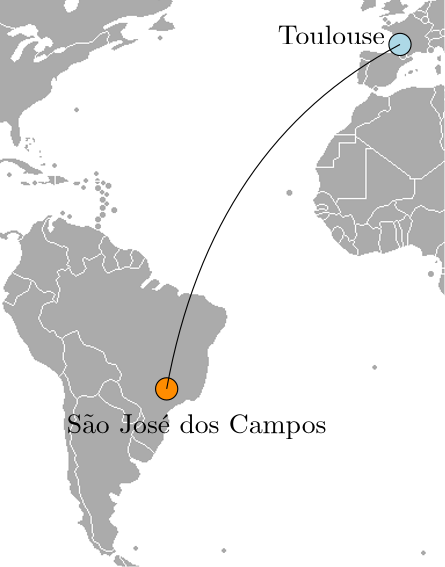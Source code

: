 <?xml version="1.0"?>
<!DOCTYPE ipe SYSTEM "ipe.dtd">
<ipe version="70206" creator="Ipe 7.2.9">
<info created="D:20200110102729" modified="D:20200110102731"/>
<bitmap id="1" width="1425" height="625" length="22676" ColorSpace="DeviceRGB" Filter="FlateDecode" BitsPerComponent="8" encoding="base64">
eNrt3VuS47qSBdj5T6VjkN5tVtbH8kboAeLpANb6qjo3Q6JA0uHYIqkIAAAAAAAAAAAAAAAA
AAAAAAAAAAAAAAAAAAAAAAAAAAAAAAAAAAAAAAAAAAAAAAAAAACAlX7+lwH5ecWwAAAAwLRl
+MGr8qcf86eWQwsAAABaVtZnr7t/0nCIAgAAIJq4dn39k54DGAAAACvuJWvqaav1n5051AEA
AJBOjFtHj37fn9OVf2rnCwAAAO35w7g0Y9xa/oC85apYAwAAAKqX7WvffdCKWIAgrwAAAGDf
sGLCenP+Qlh6IKCArSu2cQAAQFhRuPysXqtOXguLEQQUcF65NjgAAAgr1oYA0z4v8grYtGgb
JQAA7mmAV6UBq8IZ5BWwaVjhfAQA4KqueH4ssLbPR14BZ6QWTlUAAOjYUQso5BW3nSwGgfnl
10ABAHBPY7wkr5ASyCuOOY+MA5Pjiw//2LgBAHBJV9x3zSsZkFeccabUHc8GkCThBgAA3JNa
zI9HkFp0POzfJRIfjtiXf/7ur8LNI6Qp4MYKAIAb8ool2Qgii1RJnTUg2Q7mz//AKAEAkHAt
1nGxtnCFiNQiW2ph9Nglr4iP1wsBAMDWyzG/AyKvuOpMKTlcX/65msOOc4HxAQAgVbP6qKHN
HKQgrxhxfFacFwaTTfMKhy4AAIP6z9GdbZI4RdAhr8i2vkty+kCXsKIuzXaQAwBQ0j0OepeT
+nCsOHodXU9fxHhyT5005gAAmk+9otTC+mLVAfboz40hM0tfkgppBwEAaFOfPhLw1CZT5mBl
MfkAMyYodMpLr135678bHwBAy3pekyl5sKaYcIwZhIR75NTjWYW5dh6Pgl8nBwC4s4k1OPIK
OGDFp44pMudFFoYXALg50xDpiCxg9/PXICgvB+zlf/9NyR8aTwBINbMbkO6jaskjrIBNT15D
obyYggGAtA2bgUJqYTXBPSesYVFeAAA27dO2+FCPPruDQWRhNYGz9ccPN6swAACnNGmZP07d
p370Ro4iqYWlBCedp5d8/BvCCrUIALhzgbnRZ+nYrlf/Y0fUDbmEpQG7n6eq0xl5ReMMrpQB
ANv1byV/Xvimg1b3vfKKp2/x6PUdV66jgLSnp6K0df0Z/ecdh9qZCAB0DyvaV3Dl6Uf5xpd8
ouo3epqHaNWujSx04MgrVKRrK57KCQAsad569Xtfs4K6Bqbx4pAug9aYAlkdSC0gyRmabdtU
JMXz2hMBAHSqc5KK6m9nOn6oaY1NxyZt965J763UIK/oVTSUI8UzwwyldABAhjl6cqfXJa/o
+CItecig25BvyMf03rB7LDC6VihBKmeS6envKygsAJCkX03ergzqdgq31pr35lXD10/aawxV
MCakr2lLhLIjtcg8N6kwADBojk7YBE747Hv1vVKLvfrq7jtRV8zoM3GL4lB4aljsCy7Wzkrq
DAD0mqlzrjqnNSd7LbRFFjenFpphRp+GuxSHqwoLdVeBnt3MAHBSG2ZY9l1mzvkU2y20HUtS
C0WJQefgRvVBZCG4eHoMLDxgVB4ATZeJ4+B16NDNW/Uxu7ygQ2W77/7Uir0Ozg//QGSRoT5I
LQQXR+768tNE3Qa4Z4FjnPPvqUFb1f6a7SuC247hC/MKzj4aD/vsG+0RkQWYgwAsZ/KPlWRp
Zl7RMjgTBtA5nqFQ6CSPPAjrAsl9R2OXXSO1ANMNgFXM2nmh8DLIs/fLoI9w5FngZNdG0v3w
exkRv6vMx4zMLrtJagGrvosx2QG6x2unhu5f9TZuc/IR/vrvr0otnPJSC7rX1Q//XfeeYZep
M/C0CnVsvUyCgFYk81zQsSDnX0n1fbvuYcXnv+07jQ6dkV1iIaYgVQZY/b86DApT5fadKCCF
+TOaKRLQQOYv3e2leMfl1eiov3EzKrb533/TPgIiizvzCrV9oyOt/B835hW/3u7CY2ZmZi61
gPmTnWkUEE1scXHFncuuDBNQ+Xt1HIc5H/nIGV9MwdrDrHvpiMsenDv6lJdawDHf3KmKgFWJ
vCJ/iDHzeJvWNk+bYc+b5Y/5CkmR3272+fwPYsAzLnY/fys2qfvIVJcRkQX4dgDg2rDitrxi
bc6w6phsfLUMJ5TKoC8yBz36HrDlQB13hKc6T1ed1BVvem1/AppSgMsji9vaniXfgWY4Dqtf
NtU5pSbohUxA8fyB9jmj7OpBOOM8jR5XylnugQYV4Oyu4M6Gp3xfdzwkWprwQR954QS69Zyu
+WHh8Ra1F1llniPqcps7p2yRBWhZAe5pgXQ72VrEcQde9WumPaEUAR2OvGJOtZ925HcJk+UV
gBAD0D3KK26eGma+44iXzTYtbjRxa2ZYfrzNjyxi0eMdStKbq5bwt31ewFwP3JxaaHVa5oV7
AqVdTivnvh5GXjGuqsTDx1cOPZ1vns5EFoBJH7gnr1Dhq2cEM+C1qYW9xtZ5xU/twx7bj7qO
B7A5yGgAT0uEWRWEFfKKe6YDYUX7GTTo/FIBlOiD55peR+C0qyyenkFXzcJdzm4zMvB0sjC9
wpH94Xm9gT7HRJbtFGuZfOUVOpDj56O+h1+M/KkRXxbMOdMNBaBtAJdMXJi7cvYu3vFEK3+p
2yrGeRXYfPQhr0iy5o2uN3eYoAEWBphmWxBW5CxuKvxVmXmSWWnEZLpw5hVQtCcSOqhH4zbu
KEqbWijmABUFVmoBwgp5BfvOYpuecSWvfHABubPMmqFGlO6O/a3IAiBzv/fvPzDngrxio5qm
tpvFul96UfLWR67ZhRWjh8UkNSevGBpZSC0AMrQK5lw4Mrg4qWXS+JnFvh7PrjTI9vEvj4LN
TdMii9FzSnV2qoYDfKiodTOmyReO+UrrpMZJ42dqG5Gxl7+CyOKS1bqwYse8YkJk8VN80deP
CwIBZs2PJl+452IMeQW7zGsjJsTCPzlvJSuvuCebWjuAXQa2+46LAY93U7QBzJLAbWGFJtBE
VncwW8yuKg67V8uWwTHd7JJXtGyb1AJAdgHIK35cXHH09FQxZz3NtXKeUPKKI0uouWZo5jzu
SI7ev1yswgNoHgB5BddOSV9fZ8LcV/4Bk8/Iuo7GgTLFTLi44mf8JQ3R43ds1XYALQRwT1gh
rzAZtR//S06ur//++CpxfFE1uczMK+YcxqYbAMEFIKPwjRUnzUQVn+7ngp8LUYfNO71ygMkH
sEkHQMcISCf0jRw2+xzwMe1ZBh05Mf75pdJyAN0jIKaQV2CuqTs3RRbcPA3FgF/imDAnmoYA
NJOAsEKjaH655yS9pMIo1KahAyIL0xBA5qpoOgZ5xdr6Y16QVCw8rTK/bP4io1CP2y9bHyEV
F2a4xAIgWxe3vIfUaYCwQn7LzWGFNXj7OahcD90jWx8YG0UWJiOAd9VYDwncfH2FeUFYkfaE
UnCM0s2RxeQKv3Z+NBkBV3VoFQVZWAFcGFloEeUVluRSHT7vjq3noF0iC5MRcHOHVvgn8grg
qtTinstITIVnnErKjpEx+xycWpiPAH1ayZ+ILIDMkcWq792QV+Q5lRQfDYYD4LDIQn4OaNX+
1tXJCxNzLmgax5UReYUZ8LbFlxKku7D3h9b8zxvTcSOFFYBubdrUoKkA7WKGEie1MP3dcCqp
RSqzOWh0ta84AiteVhkH9GwT5gVNBWgXc0adIgtz36nnkbqEaWhOQF3R31afsKo6oG3rXi2/
vpRJFuQVhaVjzkJMamHiuzOyMCMjr+hyxo2uP2o7oHNrr5OmTtAlbr3MlFqY9a7KK0zfiCx2
qTlqO6B5aymVZkzQH560xnzZzeoeRRZbnFB1b62yceGUtEteoaoDu/djc8qpvAK4JK/4m1q8
/OzaSHnF1meT2ZzLJ6Zep2HfzRZWABv1VxUlcUlkYaIE/WF1+7d7G6yfFFlk+9rUhI4pqSSm
SBhWmGWAe9qqQW/hKgvgXVmoaMaOaYb1k/KKPHlFySCYzbk2teh7DrbMmPIKQFs1eS4wUQLl
feBhH01LaXrNFln8FF+9aSrnkgmo72nYJeQXWQAaqvnfMwLcUCJ0lebZ/JHFz4pnXkHCk6v7
mdglryhP+BVzQB/lm1Ng3EL+npbY1GaqzRZZVByZ6hhmrsmnyc/7JzybXwBNVPeSbuIDLV9h
Ndi9aGgpzba7pBYiC5Yf5IedieM24OUmmV8A/UDfem52BmFF+TJ/o4/5uck0tZlwz4gszOOM
W4afcTLOn0lVckAzMKitMlmDsOLlt0XHfEsosjDhiixgr8r/0/wczu6jUfKOijmgExjXVpmy
4eawIk65AeTr/2p2M+2eEVmob4w+tnPW85mRxb+vU/iOKjmgGRjaU5m44c6w4qRP/e7/1kya
fE/KK0zZjD68M2xPyym56mQ30QCagTnFFpBUnDcsOklzsbwCdskrRBYAIgu9EEgqbhsczaQZ
+YC8wjnO0CM8z/ZUn5jt+fbLtyvcABMNoBOYExEDwoojh0gzaWo+I7JwsjMzJUiyJT/fnizR
vg0ftuTXfxFZANqAhV2WGRwkFbsPzrvh0kyaoM/IK5z1HDabfN6Mv//ToC1/egK+zCv2qiSA
jmjHyEIjBOxe/d79RxOcOfqMvMJkzeijPUNk8eiyhyXn/q+ovGQY1XBAA9ClHprBga3r3sv/
Sa9osj4mrDBZM+GAz9m7Juyf36UrH/4xgAagsR6axIF96568wsR9fFhhvmbOYb82dv5bvUdv
QHVNeBS5KNo5i6cxwdQvtQCYU/dOWpAyYfLSt3BVIvGhbK49xt5duvC5to8bq3EphCkpQ8G0
XzDvSy0Adq+BHD+b6144Pr99esxkiCwyzBQx+KoJ09OSIln4L40Y5n2RBYDIgrXzuKaFG0rf
58ji5VGU4Ujr/r6frzBpjBREFjteUGHvoAeQWgDIK0g7g+tVuKfo/f3v7/7L1yX8wu1/F8jU
nenvXqTiC/eWemKSWntBRffEww5FMzC/bzfvAyILzpu7j/yYJnGenhePDqeFkcXXRWjHc/xd
MDJoiWqSGlHwF9bbH/eVkLL52asxkFcAGnh813DYhzWV8+jAfrkkTxJZDD0demULHYuJeSrt
Hi9/65ebYc+SpBfatDcQWQAaeG6OLAwINxe9xtfJnFeMPo8GrZFNVfuOW8nJYk/dNsPqDdbm
8AAiCw6Ygg0LN9e9xlfou5F9z8c5qcWRS2+Rhe2kbkp9+r/qDUZ08uZ9QGqByEJewTEVb+33
WUNXcyILqYXtZMJ8WjH/btQhJGwetDqABp6rlufGBJFF43nRa/Niwzsswl0hogB72fE2PutY
2yfk7B/0OYDUgkvW5saEy2tdl1Ojrqc9YPkvspADHLliZc5RJ7UYNMeZ/QF5BSILkQUii+6n
3nbL/xGvH2N+iMTiMXlBtvukFskbhrSNhFYHkFdw9grdUHBzuRt0aiTJKyYsB8Zt87s1gpJ+
Ul5h/zr2Nk0ttpjs9ACAvAKRhbyCHSve0DrZslU7rmQ/f/M4Yt1qIjt7WA6emM6ecw9OLd6V
tfzznR4AkFpwwGpdWMFVFW90qWx52U0ji39fP149muPpRS+nLs8nFN6Tqvp509O/p8mp8+9t
qYULLQBEFgxdswsruKriTSibha/z7tu6fReA/32u6mV7RV3aqIh9js4s9m+ILEq+AbfXMu/6
QTOLCy0ApBY0LgokFdAxtfiwmN06sqh7/cYpaYtSVvLpRkzN1r87fpDdJ+jjD+DtUguzNiC1
AGEFCmbhEVjSn8fI51geubpMPpdVxzhdYucDZvk45eGrFQVEZLFLd6H3ABBcQJewQkdB9wr5
9Nuu+V36r4P/1O/Ec85lLZv0rmoVZhcnTe7vynhdjNN9Y8YdD7Hn01oOqCdSC4AMvbfUghsy
Cr0EfZOK9heJsmstOp4Xk1eya2eTVNNZdLqjP4pvKjkvrHh6kA/67O/O6IoOqiK12Gtvjghd
t0stNBsAvdpvqQW7JA+NK0ctBNXVckTh7f7VbcsiN078SjTJvDb/3U3l3ceh8KUeHW/R8MiX
nIf6hNQitnquhZYDoOM3hj8nPqqawy6QyLP25ObK2b3qvuvwG+twTH8A5l5ripmLZVPq7sFF
97OpyyaVLJAPiyw2utxiSZ8DcFtqocnhjKTCVx4sP34K11Px/OaRcV19nPuzHRXfhlePg/n0
gOAiOl3vtKTF6vKOdVse5953Vr2XzaQAfSMLXRan5hXaBmZGFi3rqSWxw8s/L49fdixEl3wL
zM+bZ5nesCvrMoeS6jczDOySQUktAE5KLfQ27J5UlAd0UHggRfEdIu3r3JjyOItHa5aSkbk8
tTB77hVcfAgMj9yVJTWqLm5dMmKR7NkdUguACUs5kYU29aSwIp48LQ2eHlEvl+3R6W6OjqU4
Bl8Pv/uUIbLg58rbeXrFrWsP+zxdqy9NAKat6QxI9TDqVHv1RXPCCkc+vSKLoe13l7eIj1d3
d1mASC1EFrsfAL6v2fqYbw9eRrc6/7aLAPT93pCnE9YxXxnM/NJhbV6hheDp0TX5JI2uzwD8
UHNaziDLLpHFAbveHjzjmF/SSn2dMgAYl2MwJ7g4aV9Uf5CFR6+znvJcd69FQfnZV/1VpsjC
gveY/W4nnnTMx4qfaJFaAIgstluzt6+Rd88rZoYG3ZsNFMOtW+5HJ+DTMLZllJKMc/d3N4Ee
sNa2Ew9LLXqVQZEFgBb9kvji+D1SveXLj1vnPodFFvHwZw2rG/54/vuJo6ODwpN9ixiE+WeW
nXjYAR9l96X+DLhWVmoB0KsPF1ksufzg4NRiclYgrODI4KJkVRXvfwGqy4nwaDvf/eHL7n3V
17UnvQtDd5DWqC64yDloj1LZvm2MZgOgvQM3KWcOK47fNauWmYoA+U/DeHNp1s+fH0Vtr+TR
8ByYl23/1+1ZlVrErMeomlJPStf1SBWjlK2HeZkhzPnmRe8B0CuyMNtmXpJv3bfIDRBcVEcB
Je10zHrkxei/jVmXQMzZlebWYyILMdRJ50JFmtorstD5AFT322bh5NcPbPeRC48rJyOCi4qe
ue9Kf9Xfzk8tVhVVM+wxkYW9eUOINyKykFoAnLr+PTiveDptbdqHhAstUEgHNMzR43lE7R8k
Oj32dsKScG1djbJnkpidp01SLaNtN90Q4sWAR3JpfgDkFbukFnWT3b6Te7jQAuV0QKv8N/ks
PB9/bXzCyOKn7edLCivM8lDXNL1kkuoywvZRdTu0yxjG+Ast9D8AeqH8VyAUzun5d1w0/7r9
hAPeic8W5TSePw8w3v9iyH//69d/uXbVFgUXWjwd+ZzzYDz5qWtTZ+bv9O2gurHa6PCOMb99
JrIA0AKdfalGr7XGtDl9eWShN2C7ilryyo/evSRULH/BEZ/976n69czt+13nqpJuyt40r5Ba
XDJKdRmyzgRAZHFbTPFyDybZs13yiqETt8aATYtqfHziTZfztCQFjR4/n9oSWRSO/y6zoVlb
ZGHwT914syGAvOLmmCLn/o3nTwisGIf2IdJLsG9k0est4sk1Wr8+XXy8BKJ7PYnnTyeuKBQb
FXmTY+ZVsx30+Wi/58gxFQKILIQV2XZxlN1LXvKRNQOoq4NWQy9jh6ebHbN+0eOn7JaQkvF/
mWPsW+TNkmkjBXvnyLDCJRYA8goK57iKCXHaBldM+tWb7eRFZNHlaqVHa/xVqcWgihdLH7k5
/zAz+0/77Pqrw8KKn2E/FwKAvOKkvKJlQhzaV1d/c1r3ms5crq2uI87lr+/1NOUYt+Tpsgsy
TIWNR1T5Znd5EQvny5fq1V9enDQCM/MKfQ6AyGLHvKJxQkzVbkkqUFqTtM0Vb/QruMhTOko+
XZLZcMLhVP63lzQDsfpymuOvdYk9f7F0aC/UOIOYSQHkFRtFFu2z4aBed0JY4TxFdW1ZfEXB
TVjVb1GSMSZZ6aeaFifkFa4HSJJXfI0pzhh5B0/3BkYXBCCvODuvqO6Fxh0bwgoU2O5n09eT
Nx4++uZpo97r3wxq/qdd0pDwEovJ3yZbU6/6Ht8Ip/1oHScRUyqgnSZzZFE3G9Z96bMkrIiH
F2/D5TX2Vyb5uW5E29N6l6QW78bwpD04YTOi+athq07BhchiYWQhtQD00tycV8w5MOqORqcn
yuyjzvnzBlSfYuW9euE/+DoyL986Vt/TvTy1WLh+PK9n2OWz7DvsUou+zYwvdACNNMnziqj9
ic+hF2YMmqlNxCizIyKLl1dlPL38KZ78yOnXf/N00DLUh58xz0scejh1306phU29ObL4qb1a
bNxsYqoFNNJkvsTi3V9VT6ALwwpIWx63jiyi4On97alFTHmWRbbDo+NeHno4TcuiLattqgst
5kcWWi9AXkHySyzqVg3CCmg810peLb49UbY6h3yXRYzrdT8UmUfvckZ5effxqyvq0Ok7Jv4A
ijW1rT3+KoufJz+lNL9vN5UDIgvSRhZRdnHFko8A19bGlyvcz6ftqo9W/Tr/BqGXRBafg4uf
2h9pGnSUzpz3J79X+xElBxBZtHzAz4Vx1cRkNgf05GyRV/ztnxd+Cri8Nn54o5jyNPgRJ++7
7b8nsvg6tk/L+KDDdfLUPy0b/3xyladtUotUOdJGO+JDVVw1N5nKAW0581f6FT3M31eQV0CS
2vghsuj+cSakFl8TmOPzipKxfZRvNA7+u3fZK7X48DE/D+PXwTngSoAovjRLWDE6eU41MZnE
AT05+S+xyLDfnWIoj3UXRHXsgQurytdlb/U7vvt010YWdSvuiniqbnk+4lyIrg8L7bhtv861
YxqGlqxs6DYcdllFed81qLx8jiUB9OTkvMTip8eT90QWMO2UicHPsigpLJ+3oe4df/0ffzfm
4PLS8fvo9p1efqT9ND9PdURqMe0cvKopaixx+sku6W5jhan7XwG04iz/wkJYASPawjnny4iz
qaI4tCcn5VHMqYWl8Rv/9gtdHiUYJeHAktQi/LhJsvhC97g8r4jiH4cCkFcwrYtob+mFFdBY
JLc+obpEFj8ND4SMHk+0iE4PJp1TuBr3ePfN+/v68fxJDpNTC3lFqvhC69g3Vxxd1QFEFqTt
o4QVMLpIzjmzFn7S6PF0hUdf339dYndZJkwb/Or1Xfy5tufX/zFoF0e/n8/u8jV94zDKK0aU
IDHFtMDzaZ0BkFeAmAJFcuYCZ+3njeKLw9tf88NQP32REbNe+5FT/h9/Cu7U6J5a1A1Oly7i
cxL18r+M6GG0Q5SniBohAHkFkgq4PLLYa6Z4ungvWa7WDfvL9+015XUZt//+p3hzj0YM+9nZ
QbN/r5f9u8tKDoC+7wuNBd+MCSCvQFgBGUrljnlF44u3bPa7L8orVsRRcGNIhtJXsfyJiXes
DBqlEQHCuPxQLyR8GPEny2crszYgrwATIqrl0BXf6E8xdO4o+ato+77yJ80vOFe/b5fjKmcP
EL0v4egb9QgrdC9Pz4LY5PeM9GmAvALMgyiYB+QVP1PuKWiPLI6f4GLihRaT1+kx5hET1SO2
ZBDYons5Jq+IHD9fAiCyQGQBGarliCo681MMfcGv32ZGwcPrfno88XKXWlp9dKUdmV5v9zev
eBo+CCv4fL50P5JzTlgAUgtM+iCymHZm1Z2J3c/ip69WnlfUbcDWRbUkyuhy2OyVWrw7bJ6G
FVB3XsQmj7AQWQAiCzDroVQuzCu6XIQwLrIofMGOecVhdfWn+ZaHhOMWPX6fpWXxaMqmJbJ4
dMpsEbMDyCsQVoDIYsQp1utMHHFG111osd0FA3OW9p8Ptg9HY9pxq37Tl38YBfccyStoyYTf
/eO9GiRdHCCywEQPl5fK7iW0byww56XqXrNvtTkssvj5+PutL9fyW8z+T983yh518u7149v1
POhh6uLcjdok7Rwgr8BcDyKL0SfaiBNw0Gt2vEZCahFPftNzox6g/K2j4cKMr/kPGpiW2uhC
CwCRBfIK2KJa9i2k0+KFoePTcWylFoWh2XZtQOG7x4AfHEEDM3pSkFoAiCyQV8A9kcVe47Pw
pY7JKx59oq07gZnnl7ZHDzOzhRZZAEgtmPZNn3MEIsezLPKPz9oA5LBLLKYdNnnWlXVj8uhT
aHukFtOa57TzlwkdEFlw0vxuaoMP1TJcYjGgVlSPyWFxcYbIYvLYvltelafrIgvmVNfys0Zk
ASC1QGQBq7q+2/KK+f2/yGLC8VOSVMwc5HcrrMJ/KbJgYWoRzT9APCdsB5BaYFoHkcUxJ92c
jZdarIos/kYTy6+7KDzdouraJz2PDmdQkYyuv4IksgCQVyCyAHnF5Ejh6evfOZ3Figstng7g
iDF/tysfRRPx7boRbQ9fU7tB7fR5dRtAXoHIAnJWy+j324u7RzfZXvyMRdP8I6rxHbuMxrv/
8uF/+hBZdB9bTu12Op5N2Wq+Tg+QWiCyAMVz3xOtvS0fnQsdNqN93s5//6eZR1fHj9b9qpKX
x1vjxuh8eBRhjShBy2co0zcgskBqATeX0JIVU7aaX/c6CSOLJfNaYarzaK0UnS5dmDlWFa/5
aM3YMSzS/zCuHVreZen0AJEF5mjg61J0TsXuWO1Tjee4qa29ty9ZSn8NiLqs5dvr+cIvr/t+
zKfXtAguGFoPFzZaOj1AZIGZGviw0B5xKs1ZSN4wzTXmGx/2dfLl/Pypf2Ys0/jKGiG6F8NV
jZZmD5BaYKYGystptrIcnsZWPOBP46ktVtMzZ/yFkUXFy+qF6F4J57db+j1AZIH5GiivqAkL
cntkoVC076Z4/k3ovrPJ/Ihg5q5B/5MkstDvAVovTNnAGaW4JbVQK7rspqj6MvSYyGJhLudy
C7Jd8yCvABBZYAqDyYU0eRGOhsdZ3FYu3n3MJWvqfVOLmPsjHV3eIv55BqzGQP8zrruue7Uu
tciUDYgsMF/DzVV0x7wiZ2SxdonRfX/FlCdgZLvKYuZxHv1+aeXvMaBP0AKtiiz0ewCmKpwF
0LeKJqy97QnAqooxoXx9+J5dZLHXNsewK2G0TFqgXrVrYZduvgakFpisQf38epYlXMcdHA09
feUPecWSyCIOepZF/vctOVO0DbqgaSVLpwcgssDBD/OLZyS7xEIpiOfXkIgs0m5z+dFecRGF
lkkjNLSwtHfmijmg68YcDewVWcgrCndl+R4XWewbWbxbRR5/3QurLrToOK2U/HvFHNB7Y3YG
GmumyGLf1KJuJ24UcG2dV5Ss+HYPZLikNXq0Veo5oAnHdAx0LJWR6YdCFIfqdcTosGLTNXIk
foqFyIJTi6FKDujGMQUDvcpjwshCleieV3ScTEUWfY9zeQX7VsJ326mMA9pyzL/AjivQeH7/
Au2RRQz4aUKphciC47umDxvwdSPVcEBnjmkXlMQdF3RSi+6riSX7d6N5OfkRLrIgeWTxLpFQ
qwGkFuZcYEIxzLygUzq+HgkfxnPo7Cmy6HiEiyxIWAa/boYqDSCyMNsCc8pg2jVdePj8xyPh
c17hQoslm1oXykktSNhEfd4SZRlAoGGe7dXSgyqXbdUTxb9wMbO2bJS4fhicv59laNi1xfw7
bSOj4ddjK/5W86ObmjzvmIgBWjp2wYUZ9t2h4sRBZJFw4RP9HsIwYXjTRhZ/E9r5uzj/5Js/
sqjrZLQ9GioNFcB2HbvgwtxqhkVeUXh6rl31fE2hJ5edLSrbu31XmLqMrvlSi5j4u8O6HZ2V
ngpg36ZdcHF5XvH3a0cQWfytjctLZby/V3py5dmuxP17lUV5QjUoBNtiET1h22bmFSIL/ZXI
AuCApr2uKxu0UjCfAsvzivwLyehxXf2cEc6Qx7ZcrDJigosrL7T4FSLN3EgtikZr/jRkRgZ4
2lJ+bTgfdWXx5is/86PIAraOLGKTr7/bt3PyCGeOLGLF3ZRx04UWf3fH5C3Un+i15pcdAB61
lOVtZ2PXOuLbKHMoILJIEllEww89zK+BP//7FIv2nd5xjov0F1r0OqFGfNLwoyFkbbq0eQC9
Iou4+6Ho8gqQV2xXwfpGFpMvtIiCn7J69NaFYcXXyGLV4jcu+M3TbJ2Gb1X0XQDk7NtHt/dS
C1MnnBFZ5F/RxLCfLxk9yFH76M6Kf/nv/xs97goZdKjE0b95mrbNEFxovQAQWRwWWfQdMccn
JIwsdlnFRL+nF1aUqV0mhfhzOUr3yCL/RQhnRxbR6cYoC3mRBQAZWneRRZ6m3aQJCSOLverV
tK3tXvoWXo4S/e4KuSe1ODivEFwIKwDI1rrPjyy2Ti2Gro8cnJAnsthxwTJ/7R8bProhyp77
keGjxf8+r09kMf+Vl/RIyCsAcKFF3beE1eNc+C6OTEgSWey4Ktk6Cl74jjHsKounr/N5+ki1
Xs4ZA8aAp7i4AENqAYDI4mvDNnN6mjC1mTohYV6RcFUoslgVWXQ/Bgrnl0fTwXa7bLuvQp7u
MsQXAExOLSY3PC+3atV8NHouM11Cnrxi34xCZNGYkL+bjIYuiKpj/FSpRfz/jwH5sDEZvgcZ
/ZpSC6kFAAdHFj8FP8kXvZ+j1TJQE5ZRDkuYmVccE1bsvoCK8ZfVfVh0/1qAz1kTlYxAexw3
/3uHJZs36L3iyQVaFvsiCwCGNvMLe6Gv7xWdHoC2xWLKMQlz8opTVxkiiw9F9fP7xoonl/67
bYXfJuRJLfIcbGsjiyQlJVWcJbIAYEQ/n/AbnC7dyHbrKYclTMgrDu63bXZhapFzcVfyhUKe
aTpyPEk7zyt//lZo8nU7sgt5BcBhXf15kcWmSyrHJMgrRBaDViK7rOl6He3HH3JzjpxeR10M
eEBoeEaoyALgpsb+mNRi61WVYxIGhRUiC5FFTPzue9oy6uajLmY9dyv6/eJtrPjxXHGEyALg
jN7+gMjigIWVwxIGhRUii5s3+++hknCmk1osWftnSxsK92zdVzlyCZEFwO4dftrUIsqe/C+y
ANVMZGGzS1aCIoutd+LafdFxuP4maSVvF223q0gndF8A+3b4+36DI7IApUxksekHnB9ZJFzy
Sy02Wmt32ZhfLxL//N7u14GN2md8CS50XwCnLpmT90LHjz+wMOWw/D9mm7c+JPIf25Hpxzt2
ueQjyp7PGf97aVCXMZRa6L4ANu3b03Z0IgugvSiJLEQWZ6cWceLDMJPvoJbBj+KfFOmYjUgt
dF8Ap66ac/a094w/0CWyCI+zuHibb4gsFn6iEe+71yFdMf7x5kEWvcbh87dUwgp9F8COPX/a
ji6KHxl6TGTxsutw3EJjGTk1uAiP33ShxZMP1f2ziywq0tF4cm9I922QWmirAHZs/tN2dBdG
FvHmyfYOWpSs9jJyXq8usrjnQotHk2DJCMgrRh9shR/w3S6eEJiILADYZQmQNrL4PLkfs/L6
GlCYXlGsetWQk9r1fT/L/C3fPbUYNA/m3InHnKQvJ/dB18CEn36WV0Cmts040L1XGbpe6Nu9
nLf4KvwrhysqVd/lnshCZLHLkTA0us+5B+PEC6Ji2E94xPNLMkQWwOiezWgwLQczv2SILMDc
13LinNq0iywuSS0+LHXrzqnGjz9hxG5YU0e/x+yESyxEFiCy4ILjapdG7p5z2ckOo7tuqYXI
YovU4u983Rjf5Y8sjl9ZR9cb1kQWIgvI1rwZB2ZGFtmmtuMjC6c5TIssfva/SURkcc+FFu82
tcukL7XIc+XM0IGSV5hYAU5aOyfs5Q4bfMkkVJedvnUp3GFxfWQRO1xo0RhZdIxu4uHX+tUj
vHuoOCe1EFmILABEFknmuHv2iIMTJjfeUotLtvmA1KJuZmy/MKMi7ug1yJenFh3rocjC3Apw
cGSxfJq7Z6c4MmFO473dolVkcXlq8Xf0uscOec7xG9baH3KeX/93fHwWsbyi47lv/gWQWogs
CgfZwYnSNCGyOCYB2Guzk88muwxgy9m0V2oRNz3U4t1JHc0/fiSyKDkazb8AmZcG3XsMkUXL
Tqn+X+H4vOJn8C+GhAdEnL6pu0cW7VO2yGK7c0FkMSGv0F8BSC3kFRMCDRBZtDfwGy1dd9zs
SH+n4RkXWnS5SGPyyf7rf9r0TOx+OkSPG0NuTi0eHYdmYQCRhcgCaCwvoyOL3S+3iPRPkhRZ
dBzDRxsfmb5T/vqhLllNT7sk7M7Iojo3A0BqIbIAMkcWP35J5NxtOyy1aPyTDGd9XHzbQnV8
WncMXDXUFWe6iRiSdIPGgcZjQ14BrMorZkYWPzvfJGLbGmeW8/by53+/y+kvsmg/j+4Zc3kF
iCyQWogsnMUwf8EyM7LY8Svg+N+HFYgspBbllxVJLXLuwfh4H815waZLLIBfZ6tBIHN3YZxB
MRnx5WBFTpK/w3+5kZ/HeX5h3yiy2CW1iH53OUkttogs5se2hYdNnoO/7pAzHUPaLtE4kLa1
OHVYHDxQd9YsXzjHzjdc/B32zx37qZHFvx//mHX0502tCAaXV4Pw+M33/3JVcvv1wBt9yvxa
v7zLc6pnH9MxgNTi7MjCNSQwLq/Is3DOuZKKfg9jHL36WDuAscPvZHWcNFsOj0u+HNkxtYiu
F0i0HBszz/F4/+u3vVIyYJem0VAgsmgch4ohciyhhuwSWfwku0mkJTLd6PqWQW99/Kq55SOI
LBZGFu8+fry5Pmr01Vk/D+/+6L7v4uOtMVZAcFv3aBAQWXQJKyqGyxGFGrJFZJHncovG4GXJ
h101btFwz/sBi+LY8FLAn2t8XjgvTC2i7UKdoZFFdL3DXQ8GYMVxampRsZG9PvKHfywA4bDq
EVlvT4g09zjMSS16DdqSEt2ySbfdgLB2Ct7uSqcJ3c6qFDEaHqAR/R64ob0BJI2ILLKNW/nf
Pv1fQWQxop3e6Gr/LmvYXXKeXkGxyCLtFHlqRjEzsvh8DdLCcmGWBL5WRUOByCJtalEdaIDI
YmbDn/PiivZXi1k3pKT9jvuG1GKL+fHspOJDfz7twIjmXyp5t74QVgDWO4gsWj5IktFreVkH
J0rNzIVzzPrp5yQvWL1f0i4zb0gtYp+HQhdu3iV5RfxzCfTobfv7f/fKKgt3tPkOEFmwUV4x
+jhM0rO5NhLVY4uL5KfdrzH5xWPuj6eILPIf9smrxL67Zpem68MBEwNuL9LwAHXF0FBwdmSR
8GumjdpIEFnMD0MyD8XTuiqykFdU14p9d81GTVff893qAwCRxTH5wC7X68IBqUXyEGDyGj8m
Psxz08gijvip0yPnl3uuskhVCmLKL6ABwJ2RRc5kYHmM07LZzgVEFiPu45g2UDHx91NEFvIK
kcUBkcXXf/z0c5kTAdi6SZi/5ZNX9HVfcKQ6BpwR7LXWyB8FxM6/QhJlP0Cw3XJSZKGGZGhm
hqas0eNCC7MbACKLLSKLLi+YuQfQnyCyGPRG82vs6NfMv8w8co3sEovDwopBn736qxORBQBa
he5z38x3vGH61pyw6YpjfgXLdjPIhKH4VSXOWFTumFeILA4LK/qOQDT8LMi7f2lqA0BqMXSD
t1vRP/p+E6w4lqygC5eN5w3FeavLw8KKreeIm8OK9kEobCGeVo/G7TctAnBzapGtzRi3F8IX
Hyggu0UWq0YjtnrCZ55Z5oywQmSxe15RPQhR8PDM0ZGFLgWAw3oGeUV7ZFH3AT//oTYDkUWX
2nL2UMQmFydsvV6u2zA1ZOu8om4Qot9PEv/dgJZtNicCcGdq8eg7qTN2QRR8n1v3so/+VxBZ
5F+/iyw6XtO+KqCo3hg1RGTR5bT9tRl122xCBODO1OLRpJx2VJ9+zOj3sLWnf6LxQGQhstg3
skh+ocXLt46GWwPUkAPyiqfjED1+E6S9mxJZ5D+tjANg9ZHhEuu/jd/aEfscFzy6++PpuH1t
jEsCDb0Hu6w4RBaTtye2+q2NbAfw5/cSWYgsRkQW0fYDzSO+E2H+sWQ0AAuQEd83Vc/aecbq
66zx6Eu3us14+hE+JxhOCkQWIoufrSQ5gAvfIqpuDVBDzggrKr6s6fLP3n3fsfuVmfoWkQVg
GZKqqUhSlr+mFk9fbeEM9eGaEBBZiCykFn3DiuoL+NWQk8KKCZHFuy8pPqQWBxxLl8/L+hPA
YmRVR+EygL5zVsldLUYYkUXa9Xt4lkW+yCKGPVDxyGosrxidWsT7KyoPSy20LiD4wpIkVU8u
sijfaxWTu3kfkYXIYusbQ5akFtWvFk9+HksNOTKvGBRZRNWtSZsuWC45ZSDDIgI0FY/yCmfT
iMhCIsR2ZUFkIbJoCbS/LnZGj9LnP1dJbogsYvoTLQ5LLUQWILKAJX1FuMSibWeV700jhshC
ZLF1ZNFY2R69Tvchio8/I6WS3JBXxLDnn7REFhsdgXeePrBkEQG6C5HF/F2pOt22u0UWB6zf
p23JFpFFlwVLxT0aHYfo5jossng6Dn0HLY64olVkAcCqBiPOeqJ1/r1pNG44YXu9YJKaILK4
PLKIfpcodLm047B19HmRxXaD8K6MSy1KBlADAGAdNLkXDZdYjI8sDK/IojrsElmctxkii2sX
0eelFgesuGdGFhulFk4uALo0GxWdSbjEYu4eDFdciCx6dNcii5O2IXlk8XXz8kcWCtS0tHO7
QSj8imHahRbbXaPizAKgZcoo+cfu9l27E43GkXt2wuJi6AIkbn2MhsjiyMhCaZow+Cdly0PP
zU1TC+cXAENXRtXN58+Tn8MwbVXsQeNAy8pi3ALk8sgiVtz4L7Kwmt43sjhvCh56bsaGD7Vw
cgEwc66JKU/MNuaNQRMOlQsji9vyirUL+b5jkjayUE9Gj//x8/W0cypzauH8AmDadBOzfuHL
gH+e7g0IXRYU41rcVatI94PsmFekTS3Uk9GDf/woiSw+HzlOKAC6Tzcx8QtcAy6yYMJqYkJ3
3b0UHLA8vySvqNjOJJGFYjJh/G8YopmRxXYXWjiVAFgYWXSZow24yIKZkUW2JXD+gEJeMWhT
l0cWKonIInNqER/vs9joQoubTx9lBGBtoxI9nl+hnpf0P8aEjqlFqlVwpL/2wy0hC1MLYcUZ
qYXIYnRk4UKLzCeOMgKwqlH5N21omYKNsymPmUuJtHmFyGL3vOJvANW+lpFUnBFZuDek7nqz
fSOLlweP/g2Amb3Ky2pcOB1rIE15jGiVC1cZeVbBO+YVIov223xKDuARkYVyIbIYPUrRdunp
3//3Q8u0yyBLLdQQgFUdS/l/3HGGTbUONUp8PlQ+tIUJF8KfW9kuL+6ukI3ynJJg1kr5jNTi
tlm7/az5VeFL3miL48cJBcDaGTmeX31hYE3uDFpNJEktytc+0eM7yqHBhcii+9b+nV96rZcV
B5FF/sgiGh4dtntq4VQFYH73ElWXeRvPp5GFoWOXyOLpeidqH9447QOGu0LGbHDf1EJZkFqs
GqJBkcWjHGPH48cpBsC0lbXIYnRkYfR41yc/bZ4j5T0UHSOOiqXWhwb7v/8+LUm4KrL4nFpY
FIssNhqiePVUitGnTP5BdvICkGpWKu9wDNfXzkdkQZcIcfKKOJqv5+/1LoWd88tTrzGP7T6G
/09u/98G//d/N35k6x2RxdYBcmHyFj0e1bLXIH+4W9BZBkDO3mbfhiTVyhQnWqrv8XttW4y5
SuTl6ZzhrpOtI4t/84rqyOLRck8Z3KvgXDVE8c/XN0NTi/xdQeEmOZEBSNvV7PvRprU9T/9X
Lj/XHp2SI5beMeCHKVelImvv2tgosviVV3SJLD6kFs59kUXyUfqwBr/t3hDnLAC7NzYii5J+
BsrTra9nWftqff5aPgb8IuoWz5r49RY3RBZfH8XJpqnFVaMUHy8buO0JnM5lAEQWa2fe7h9E
ZEHHky4+PuYiHt4QsXAVX7LZIosJWUThv/GNvMji2h36+aksLwPnviUo7WHjDAJgx8Ym7TaP
+xORBTPPtfJ/8DKIy/ZwjJj7mx3ZUoslecX/HRJPM42Oo+ocPyC1EFmU/ONTI4t/P+m7I+rd
/wsAyxubrfOKvn21i6Lpfq49Og3b1+Mx5U6TbHlFTPyt2IXXV7yLJrpHFmJbkcVVkUX0vivk
gNF27gOQp7fJtp11E2jfvMI0TcfkbeZVBDHylpCbI4t/32LhXSEvo4l4f/XFLjfmq7dzUguR
xYghPXWotUMA5OltsuUVn0OJoVsusqD7EmzmjQ8x7PqKWPcbo48eEXlhZBEfH3OR/yoL9VZk
kSeyiOcPAdt3qEu21unJiD4foGI63jSvGLH9IgvWLiga44iOCUlh6rI8tZgZWfz3FhdGFjHg
Qgj1dn6RuTOyGDGkscM3QV3SQmco0yIygJjyKxuNXcGHjZzWG6iobBpZdDlZ/j5jc/lzL59e
CTDuvWLFVRbx8VkW/7dVIyKLX8lVx6poNS2ymNnwVHzqkgHcfZyfzgtOUkQWwMKIIGFeUd4V
qH7ck1pEvx8l6XXRQra84mfKT6VEwe+NzowsPv/5iGeYjDsLVIzRReaqYWmJ2p7eBpJzhEse
Dvb0f4L2IBGgrqvJsBktkUXHD6J5Jmdq8av/fHfY9721JBLfFTInsng5qiNSiyh7rub8yKLi
uRaNo43IYnlkEc+fNrzj8vDzUyycXACkamxS5RUtkUXfbwMdM+SJLH7e//BuYWsdz5/hmTay
iIKLtYa+y4i84v/2ZnmOUbIZo8eh73GuXAwtMreNSeO6u7wbyXxINA4gAKTqanJGFiM64Q+f
Wv/MzCP/6REezb8bEl3vDTk7svg8jH8fKPE3cKh+wObXV/sv4lgbWQx6YAgii47DMnSc8x8P
1QGFUxKAnL1NwryiY2pR8UAtRwuDjv+/PWHflWO8+Yow+t0bki2v6FsrPr/Uh0sdnqYW1UFH
4V9Ne5SKyCJ5ZHHtmNwWWdRt3rsvcZxcAGTrcHJGFjPXQeFZFkxpobs8aKLieK67AyV5ZNE9
rPj6aoWRRclR0ffZF1tHFkqEyGKvyOKwvOLrXzlJATg7tWh5ttv81RAMPRGqQ4D20yGqLueI
ib/N0esikKHj8/nWjCi+a6P74zrHRRYT9rj6MHSSvXlABo3wMUFN4V85SQHI0OQUTkkVE3d1
ZPGzjsODEWdcNDxoIk9kEZnuCumyMY8KztdcIqb8EGrMepbFoAta1Ns5kcWdy8/RkcVhH1lk
AcBG03r1AyWq84qEayJdNEtWFhMed3lkZNG4PRXL8Jm5RKrIYtzeVxkGFZaWJepJo9HxNY+M
aH6Kf7nYuQbA2pkuPj4ksORZE3V5RZKAQi9N8sii/UzpElnE6sufeg1LRViRJ7KI6TeGjH5+
CCKLoaPR5WWPzCsOSGwAuKTbibKn/5VPZwkf76aj5ubIojpCzB9ZVGxVy6dYG1n834FU+I+n
FUYFNmF5WbjC3SvAOePzLj+uACD/XN/+jedPYg4MRkcW8c+3eCKLik8Rsy7rav+J0glhxYTI
okt8oSbMX8AevwscbENH0rAAkHaeGppXZI4sCptAaG+nxz2x4YzIIno866N9+9uThHF3gqyK
LKrjCwUh//zuY151VBQG7ACw3XQ/+VvghUskBwYTIoufAQ+9FFn02vglvxKyUWTxaJdhLe+T
pp2VVp259hcAdXNH4T+Ys6QSWXBeI/00wbgtsqhLJBo78/LIYk5qEVlvDKm+l4ck69NLPq+9
nz+yUCWOTHXsUGDTKS9/ahFu5GRWF/350RZdzosbIotBGUWSyCLb4zflFSILy6UjB0dksdcp
bIMBZuYVva7WEFmwXaNY93SLcWHgh7eef3qW14Q529b99o1xwYW7Qiicsi9cmNPS1FneSgDs
U+Dy1OKn38/n+X6Q5GfNnMV4tP0GaMfw5FE68agCTKsVIx46MegBF/IKyudrqQUZIgt7SmQB
sEtksfy6i6/vaI8z7cSJiQ+y+BpTjDsZ48+Tc3LeUyayUD9FFgd8cIfB04Pk3/9ufORvYihA
arE2uIiqu+Zh0ImTMLLoe9a3v1SeyGLy7SE5f+RU5dx0NXrbB3ck1I2VoQNAZFGytBn6jvHk
WnQ4PrX42qOuTRti7lVY436TtHtqkTCvUDZFFms/+K8ROGM/incAIE9k8fIC8oWRhamcXVKL
6shiaAWIuT+GMi2yqPtN0hsiC2d6qoJz8wff/ZiccGY5eQEQWaxKGAa9oAOAzKnFtCDu7Ess
yiOLaZdbfMhG5BXwrkBtnVrMOb+cwgCILNJGFj/NPwr5ckwcIbSfR9VHe0y83engSyyeRhbT
bhJ5+S5uCYEP1enXfzxgmhj0Rg4bAKQWOdcs0fsHC8Izk2k+j2LYhRbz64DIYnRqIa+Ap5mw
jwBJDnJbCBwTWUSOh3DW/RsHDE9Ppai6WGL+QTjz5I11l3iV7IIDiqHIYsm5bygGDdHWB6rb
VLmq/7GFgMiiyys3/jPHDI/Opmi7UmLagbdRZNFeu96N8PwkYX4RLhw9p3PdiWNARgzUXsdq
9ZWfILIQWQAHRxb/fZbo9GCBmHVBPjdM31scP5PP3Gh4ZG5LcPGhe5mcJJRXrY5vF34PWmSR
LNHtVZ3SHg9ON+45wW0hILIofMHo8WCBcPMpvU+xvWKWv//r8sgi3t8mM2LBPu3qjkE3pLSU
eqetyGJmvyGycGwAQJ68ovvl5e9WFu3vK7WAoRWj4/n4dfHYuHn/vkgM+wmYjiPcMVrhmFgy
cwFpLD5JPt3XyOLlx3FgAMDWkcWHUCKeP/AwBvykCKgbyyOL9usKHl2bUff65R9h7QUbjnAS
phb5j9uXUee7E/PflAMA2DeyiFc3rZe0Pb3SkpJ/4ChC6ciTWqSqY9WD9vnff4gp+gY1ML96
jPjDyR/q738MT/MGgN0ii5+qnxkt3Obod/V1lF3I4UBC6bgwsviaWzZu/99Vz9coQ17BwanF
LpHFoys/4aST2jgAJ+UVdZHF/BvGRRbwq2gMTS0yl6xVqUvjmkhkgdRCXgHTTgGjARwTWUS/
uzPGhSFR/G2mY4l7KsaIGhJlT7bMmVpEjgtFwiUWHNSEiCxAZDGhjQFEFksii+j0G6aPIgsF
EDWk1x0We+UVSSILeQVSi1XHcEsjAYedy5nfwtkH8oo8HX6vyOLp0skRhTJyZ2SxPLVof0FH
MgnLSHVEkKoAiiyg++kmsgALjWkdfoy50GJ0ZBGu8IQxlWTTvGL3yMJhzEmpRbbSF/kuC4E7
I4twYwjIK0Z22jHlQovyDkrjASKLJJGFvII7U4tVc3Hf09N+B4EDkDayeLolMfJCi5cbUzF6
Di2oK0ElJ9cZeUWeyMJxyEbNSeGfZGuf8kcWCgIA8opfU+HfrGBQTx5PvrLp/jHh5vDh6RVN
MevnO5NEFn0/UdT+EjTs1Z+ULLpHH+GDLviUVwDAwrzi5bT4aEKvbsjbL+2wCoARkcXCBX6G
vGJ5ZOG45bDU4uXfLuyg6v79qtF21AFweV4x7jGYj1555gg40jivaDRGFi3nYLjEQl6BRmX6
TSJ/X+TpdaTJz0oFgaHtAUBdbZnf+TdGFu05w5K4xsHGkWuHxsgiwwLfJRaOag5OLToe7X+/
9ai4jnThuVl+UYrjjUHtAUDj/JUwtYhXt7r/bMiRhp4k88MqT7rE4tGrOZ45KbL4mlr0apnG
faXy6CQt/1yPRkBxQGQBJK8t2Vr6+P+/19g0rFC3ua0nmXZhgLyi8QUdzByZWgw6tj/fYTqo
S2kJgatXkeoDIgsg+dQ/LRx4mlrIKyBb9WhcVpyXWkSO53JE8WVscGpqMeiuiml3mHYch4q8
QolgRHsA0HfSHx1c7J5CiCygey99QBlJ8imi7RcWQGTRMYwdnVeUb+fTj+l4AyD/pD9ovpZX
gAVFwosTzrjEovB2e5Ba5EwtCrehJdbo+1cAkGRN0evSi3vyiupOA0QW7goRWUB7nTk1sijf
4OrP6DC75CQyFMBhkUWX4OKSyKJkzB2KKC8nPcgi1adQdlBquh/z20UWLR/TMXbP6WNAgPPy
ivZO+/jUonDMHY2oMHVlIU75uZCY+8ggxye3VZtUHVR7ZOFERmQBmOIf9cAx9771w/IK0wTK
S3VlEFlUvLjjE5FF/tSi5N3tekQWgAWFyGJVXmH6QGSxewGJJxdWzdwSxydSizMii5yns1Xw
pueOoQCOX1BILT7M0R52gQrTvTLkLx0fgoIP5/jojXFwcnnZ2SKyePTudf9g5i5wcAKQYTUh
shiXV5j0UWQ2qhv/DsK//8ejPx8UWTgyUXZ6nQh5IosPdSPP4Ds+AciwmpBaPF131O0XBzDH
15nY9hKLXrVxxJrIMYmys0VqsW9EoP4AkCSyiI/X/oks6hoJSw/UmTMuscgZ5zogUXbuiSxy
7oW613FUA5jWR6wmItOj8ne/EsMChLPrzN9/HGddYvHT/EvQXXJmUHa6nxer8orY4TbSlq1S
xABoXCY/bd2/vu+1kYU1CDfXmb9JReFfXXKJhXgTkkcWMeaxMwfkFS839bCPBkC2yb1iav4w
Yckr5BVcXmHixEfffC13vU58tQK6ZAjZIosub5p2j/TtSAEwvw9dI8STi8D5Ol+bzdmrwkTb
jRLJz81fYUUM+x5WYw+HpRa93i7tvug4ho5zADP7oG8J/647RBZzvmw1v5Oqaz0yr3h3rcXk
R2c431FwZk6OMyOLwlKQdi90H721n865BrB2Wh8XVrjKYsJqRYLBkalF/nLRMZ8RWcDMGGHJ
m7ZfYvGhxg4q3Y2j0TftiSc3ngw6xpxuAEvm9NHrApFFzhtMYFqDd/BdIdM2OPr9mCCILEZv
xqO1/NO8YlpkUf4W3a8ULS+DgguAGyb0aW22vEJkwW1lJ869K2RyZJGhXYdjUouFm9frr4Z+
oo4XWnSsjZEjuVV7AU7KK0QWUgsUnyPziiSRhQMM6qrNwhR3i8hiWrXvOzVILQBEFo1TjMhC
aoH6c0xk8au4LenYHV2wV2rR8omSRxYTcozI9BMqijBA36L6YeKIkQ+L+3cDRBZSC6wjTsor
VlU2rTJ0qTbbfaJHgcaRwUW2/asUA3SfJl7+l6FJxabLEMEFLOlX+za3q24PEVnARgVn68gi
tnog5Px6K7IA2HTi/lVmuy+BRQFSC3jarO5bPZZsdjy/KR4UnCMji//+zWGBUsd6O+hTbDfy
ANvNDt0XCMIKwQV8LUTvOvCtTx+n7bR1GfSNSbf7FFdlSh3r7bjpDICF84K8QnYBfQvR307v
jLPG2WpdhsjCqTGhQW2pt9232SkGILJAfMGRteiwciGysC5ju/7HqbFpm9peb+UVACILBBcg
snBuWpfh6OpeOTWrvept+xY6rQD2Si3kFSILSBWiHh9ZnH1gOEcYdIAZhN1nh+j6e6kjUi+H
GYDIAosjbluTSi2clYBmdXJkUf1X9iNAwtRCZCGygHHlKH+FEVkATJgdovdP3T3agPLttx8B
sgUXIguRBYwrQeFCC2clTKlIBkRk8W4zHn0E+xEgVWohrxBZwOj6Ey60cFbC3FpkiBLumhFN
7Nctqdt++xEgT2ohspBawOj682h9cUNq4SiCOVWo5EWM56mRReP225UAGVILeYXIAjJEFu+6
RBdasPY4Nw4HVKHCvzKqE3ZQzLoxpG9q4QgBEFlgccTlqUV8fLq7Cy1YeIQbjbMbIft65n6J
RT9yWvcpZJgAGSZrkYW8AubUn6j93k1kgciCadmFwRy6L7beWY4QgFVztNRCZAFz6k+8v5Qi
1f0aTkwsTw7LmpykSSaF8n9WGIAoCwA3pBYiC5EFLEktyptSkQWwsGrRa2DrUoi0e8fhATAn
spBaiCxgZv3p3uL2PUemlUTHDwguTh3Yd0Pdkj8k3DWODYBpqYXIQl4BqyLTtQXq3QeZ8wEd
QrBXWeu+or9tSKPtkom1tfTleynmANNWDVILkQUkzCvGVafC5YnTE9S6p/csjFhub109Sopq
y9Qz+YNILQCWrB1EFiILuCeyiBy3pTiK4NQy2OXflxTbvcYqelwpsTy1+BplKO8Ag9YOUgt5
BYgsJt8k4kCCY4rhiH8cm19f8fXj1H2obBdalMQaAKbLaVdKI6+AOOLGkDz3pwB8CDeOLBct
ZTB5OVXbAUYvH6QW8goQWbz7k0FZMcDL8mI0tkst7tlxjlJg4fIhXt2X57INeQWckVq01LTu
W+VAglMXg11ufLDTn05AGQ7LG3acuQxYvnb4O9tWdOAu2xBZoOyILJyz0L3m7LjZo4MOc9Dy
1OLf/llkATB5+VD4+u+KmBhBXoGakySy6JJXuNACRBZPN15eMXMmWrUl1468oQYyLB+iIND2
cAx5BcrOPZGF1AKsChFcGPZV+9ouAMuHws685K2lFvIK1JwkqcVVkYXiAFw+JcnWDt7LRgMs
H0rSiSi+YUSkILJAzemSMzS+e8tmx4B7Q/77LPo69i0CxoHMc5NTQ9kBbltB/Ntgr3p6HvIK
Lkwtfr1j3bsniSxefhyRBfue/kYDy9u/b238ARauIJ6+kdRCZIGCM+HIn5xaVFTCd9t5WK+O
yAIAYOEiQmQhr4C15/WHhf/kCy2+jsnX4XIgsXUFMA44bABIuIiQWogsUGqyRRZ/g4u/mxqD
r7KoGCjHEiCyAMBSYm1kIbWQV6DOzCxBv3rjpxdjzHn8phMZSFLJ508cBh/AHCSyEFnAkXlF
lwu95r+CExnYooyLLAC4ObUQXFjjoLwkuTft0WeJfjeYVJzOzn1gfgEf+r52BACjlxXR/AN/
4gt5BQrL8gu9ouqnRmZGFh0rgAICqveqrkM/A8AukcXL2UoQIa9AYZmQlyaMLL6e1yILYG3F
FlkAsOPiYkTHLpEQWSCv+HrM9yo1j17tmMhCGQHlOkNeoRYBsFdkIbiQVyCymFNnKkpNNFye
0ffekC77zmEMyvXyu0LUIgB2jCwEFyIL5BVz6szM52AMPbXLX0ExAeU6VWShFgEwdJUR45+V
IbgwsyOvyBxZdH+qT8tOebT7HM+gXM/sOjQ21B0wn/+BgQIzV4alhNTCzI7IYvlJN2E7RRbA
bXmFckTdhOX4AfOXyEJkASKLfz/11xFo39TG/fJ03zmeYd86fFhkoSIhsgC2jiykFsoyIosk
b/1hHBZGFtU7ziEN+5bfjfKKKP4haSiMLMKNIWC5IbIQWcDqvGLVuf/188aAXw9Zstcc1bB1
7T0sslCUeHnMGAow8YkspBYgsih/bMW7DUsYWSgmcHzVHVeuV80g9juA6W/fpYSwwmyOyGJ5
WDEitUi12AG2q7rjOj2RRZIjwSAAZkCRhcgCro0s6t4lc2ShmMCFJTcG3AIsssgQUxgWwFTo
3hCRBSTMK+ac+C05Q6/oQ14BZCi5GSIL1UlMAdBxTgwXWogsUCv2POsbP1r0ewLnqj3lqAb1
dlqh0OfUjZgPBdA+OcaKh+Ndnl04Yrmnfx707vHmUeS7X2Ix560VIrgnsuhyvutz2ivtAcNi
FwOrpshYd4f7tfGFY5Wr+ueY+APN5R/5b/e16lyeXEbUIrgtr+hYNPQ5T4dOZAHQa2Y5bEUj
sqDj2aSF3iiy+HWWFf6bJT15htWHcxxuCCsaT3l9TpfU4qR2wm4FJk+aGSbZqyILx+eO55FG
Os85Hs+f9jBi25bvFD0nqLETqoduxxofYPkEmmSqvSe1cGSKLO5sp7tsRiS4kCzDHnF6gho7
oYYoU8dEFnYQsO8cGpl+h0tkgU5jdClY22bHumcF9wpMkixwnJsgtRhd05SpU49PowHsNYem
mmQvSS0ck+QpCCXlomMruzBziLlfF37+K2UEzqilu0cWn4uJMtXxaLElFXMlILjIGRHckFo4
GkmYXj5NJ6rb2oXhasx6ZsWgwEcNgZwV9YDWRZk6LyjIvxccMEDJ7COyEFkgsuh7SH894D+f
+7/+Td+N75WuiCxAOT27OdHqHBap2Uhg3womtZBXoMfO8FXdr3I0bpvjyXOJ20d70L5wMIPI
InkD5iDJdohm3k77C3hXHNJGBCILOKzH/tqlTDv9p0UW4/aFIxnkFbodHh2oRgPYroJF7nsw
RRawe6f99X0/bM+47UySV4gsQCGVVzDnQDUOwDGzbfipU/M4Ou0cJ7LIQg0BVVSrA4A5N2dW
ILKAA/rtWPqDpI0vm3kvOIBBZKHbAeDOaTdWXDTurhAQWaSKLJLvCAcwyCv0PACILEbPXy//
3xv6AUcdl3Td0eNHMQ7OK+o+nUMX5BXanlV73ykAcHxq8WHGv6cZcMghskgbWeTfCw5dkFfo
fBYeAE4EgIMjiyj7ftPEDWe0313eou92fn61LXaB4xbkFZofkQWAyGLh4iU8yAKOaMJ7vX7H
7fzwUluM/5Jtc5qgTqIFUhUBRBYiCxBZrLpgY5fxXzgvgArJ5V3Q5VXRjACcnVo8fcGD+wQH
G/f05DHxno4bLrEQWYB0Qhdk2Z5kpcD88TcOOBFEFmZqnP6ZI4ufYb+ausvI605BWKEXklqI
LG6uUUYD50Kq70aP7CIcaVzVsaeKLMIlFtpykFTohdRGkYXIAkQWIgt5BVr3YWdx9WumiiwU
EBBWSC2kFj41jwbfOOBEGLTWGLG+MEFD/h4+Vj/I99FfiSxAlUNHZP0OILIQWYDIosuptG9k
kaeAKE2ob2iKpBYAN6cWMeZZeaZmSN7STzh5yze7/J+lHerRm+H4R2VDXyS1ANhxWo/mh93F
mMflmZohc28/5+TdMbLIdomFAoWChtZIagFwWGTx9Q///e8iC7MYt3X4M8/ckpV4nlM1Ww1R
oFDH0B1JLQB2n+X/luJHSwaphSkMkcXMqyxaPtFtkQWoYGiQpBZcWCqNA+fN9bH0Fo+tWxHH
FRf2/JHmrpBsqYVKAiILTi1uyjV71UmjwXkTfXgUp1UGSkGOU7V8U8+ILByWIK8QWQAiCxzA
E5Yh7alFwrZEHUDbPzOyKH/9SPPbHCILEFmgxEGeammrEFmMvlojT3PiyEHbnzOvGBpZVJ/+
6gzIK1DigHc13GiQIbLolTlk6FIcNmj+Z0YWT188xtwV0lgElBoQWaDKASILMkcWfe80WdKr
OGDQ/E+OLOryB5EFqFpILYAtyrhxIFVe0TdwiIm/qAgKwpJaMe3CjNETq7ID8grUOgC2iCz6
3idiJgWRRcsf5hxeBySILKQWAJjul1/D0N57xMgr0kFNWHIaTtuenGPrUASRhdQCAJLcdtGe
XYzYVIcHasKSc7DLYqTwFdKOrUMRRBZSCwD4MOMvbAbq2nuTJhwQWfSNPoae5hWvowSByALV
D4DdI4u6W9FNl7A2suiyiJgQWXQfKJEFSC3QgwEweca/M7JwMKAaNJ6wUXBtw7TLpcad4C0v
q/6AyAKVEIDdI4tHd6N32WBHAgyNLOJ/b6aYGVmMG6v2oXbUgcgC/RgAFTN+bHKhhcgC8kcW
8eaah+on2CyPLACRBSILAK6NLOLJfd9dNtiRAL3ygadPlhjR6zq1Qb1CZAGAyOKYyMIsCfMj
i6FXVjivQb1CZAGAyGL5XSG9ttnBACMii/l5hcgCFCvkFQAcP+Ovagnq8gqRBSyPLFblFe8i
CzsUFCtEFgCILA64xMJcCR0ji/nLCpEFKFaILAC4Z8Zf2A+UvHWM+TLXIYGa0H5jyJLq8fd9
pRagWCGyAODIGT8S/MLpu4189x/NlZAhsshQOjzLAhQrRBYAiCyWzF/jNtjxALtHFu+u+gAU
K0QWAJwx42/XCYRLLGDpQiB50bBPQaVCZAGAyGLrvMJECSILQF6Bcg1A5kl/o06ge9/ieIC6
0ypz3bA3QY1CXgGAyGLfiytMlPCuOBSuDnLWDTsRRBaILAA4adK/Nq8wUUJdcJF2+WDfgcgC
kQUAh837W7QB8gpYsij49R8nLxwevZ19ByILRBbVh5ZTDEBkIa+ATdcF85cMf9tIZzQoTYgs
RrfEAIgsRBZgaVBxyn/eKrsM1CXkFSILAJGFvAKsDpac8h82yc4CRQmRReOh5RQDyDzvR+4f
KxRZwCWrg8+5hDMaFCXkFQCILI5PLRwAkHOBEC6xAEQWIgsAzPu7XWXRdwsdAJB2gRBPHmRh
H4GihLwCAJHF8usrRBZwz+ogyn5W1Q4CRQl5BQA3zPv5I4u+G2nvQ/7U4vMG2DWgIiGyAOCG
eT/2efZml47FrofdFwj2C6hIyCsAEFlkiyzagwv7HXZfI9gjoBwhsgBAZJEzr2gMLux32HqZ
YF+AcoS8AgCRRf7IoiK4sNNBZAEoR6jhAOw16efsAR5lEWZJOH6ZYC8AVv3yCgAunPcj5e3q
3e8iAfZdKRh/YKPIQt6ihgPQd97PNpNG7XMqTJRw3krB4ANxytOA5RUAcGdk8e4P7WjYerFg
5IE8i/0jsxc1HIAtpv5I9pC9Xn9rR4O8AlCFUhUieQUAXBtZ/Pvn9jLs210bdmBhFTo7h1HD
AZBaLIws/nsFuxh27KsNOLCwCp0dxajkAIgs8qQWgMUCoASlrT/TmiJlHIAzeoA45UILOxes
FwAlKH/xKd8wYQUAegCRBbBkyWCEgTuLT/m2CSsAuLwNiIN+6hTYZdVgbIEJZWe7TyqvAID8
d0rWTdP2LKxdPhT+oSEFRuQVB/Rj8goAiB2usqiYr+1WWLKIePQKRhLonloc8GG7pzciCwBE
FvMnQZMmJCkdhgLIEFmc8WHlFQDwdR7cJbWIgqsoAYCDg4vDPua7z542u3BwAiCyMCcCAHHl
9V3/fljtGQAii8yphZkRALitSUsbWdhB8f52HgBEFgAAl/dsWrIMO8U4AMyf/qQWAAAiC81Y
yU4xFAAzp79I/HhquwwA0LZpw0QWAHfOfeHntAAARBYaMJEFgMjCpAkAkDu1MPIfdodxAJBX
mDcBAPRdCfeIQQAQWZg6AQA0XSILgMtnPakFAIC8QsclsgAQWZhAAQByRhbGvHCnGAcAkYUJ
FADQtmm3RBYAl8994XdOAQAujiwM+NP9YigARBZmBABA56bdyrlHDAjAtIkvc2phxwEA+rcR
bZVeq3Ff/PpfDRHAoFkvZ2RhfwEAlLRMeqpVOyLcLQIwt9gKKwAAdmnhviYbhm7Q4BtngAsj
CzsIAKCknfva5hmoOWGF0QYYXXvDI54AAA5q8wzFtLDCaAOcFFkYfwCAoZ2eQZiWVxgrgDkV
eFpqYRcAALBdt6ynBVhYhMOFFgAAaJW1sgD56nCILAAA0CrrYwHy1eHwBE4AAHTLOliAfHU4
RBYAAGiVta8A+epwuDEEAAD+dMUGBGBhER4UWXx+LwAAyN8qGxCA5aW4e2rx4e0MPgAAC9vg
8ibZcAEsLNfTIot/39HIAwA0tnDGYcToySsAEhbtQfeGGF4AgAn929//ySg9GrcQVgDsU71F
FgAAuzRvOrHqQXv5b4wVQOYaHi60AADYbfWtB6sYMSMDsGMlDxdaAADstgDXgD0aK4MDsGlJ
DxdaAABsuAzXfZUPlPEB2LSwR9fIwqQAAGAlnmeUDA7A7rU9BqQWJggAdpwWjQO7rMQdrl+H
yOAAnFHew4UWAJgWTWHssx43MsYH4KoKH55oAYBp0SyG9bjBASBfnQ+/GwKAmdEsRu5VuTEJ
d4IA3Frwo1NqYWABAPo2bMYhPNkD4PrKHz1SC6MKAMCgflULCnDtFBAutAAAIGWnqvMEMBeE
Cy0AqJ1NjAPQvTvVbQKYFzpGFsYT4PJ5BKC9mGg1AXg5O0RDamEwAS6fR4wG0N6OajUBeDdH
RG1kYSQBLp9KjAPQ2IhqNQH4Ok1EVWphMAEAaOlC9ZkAfJ0s4nlkYSQBAGhpQfWZAJTMF+YR
AACmNZ/6TADKZ40QWQAAMKXz1GEC8GjKCAE4AAAT+0+NJQCFk0WILAAAmNuCaikBiDGRhSkG
AIDqRtTIAFAyX0gtAAAAgOX6RhZSCwAAAKCXvpGF4AIAAADopXtkIbUAAAAA2oksAAAAgJxE
FgAsnICMAwAAnzvGjpGF/hOAR7OP0QAAoLBvFFkAMHnqAQCAr32jHw0BYObsYxwAAPjaNIos
AAAAgGx6RRZGEgAAAOjIJRYAAABAQi6xAAAAAHJqTy2MIQAAANBdY2RhAAEAAIBBfuUPIgsA
AAAgib8phMgCAAAAyOBvFiGvAAAAAJYTWQAAAAA5PU0tGt/IgAMAAAAl5lxo4ToNAAAAoMKj
R3F2ef2Dh9HhBAAAACNW3J+Di//7j5bzJaMHAAAAjFh3v1x6W5WXDJ3RuPwwMA4AAABD191+
N8RylerTx2iAogoAwNBll7AC6s4dowFOKAAABnWJmkZoP32AxrPJOQUAQEnr+K6ZNDgADJp6
zDIAANS1kY2/IQIAAADQ19/IwndhAAAAwHJ/n8kptQAAAADWevdLIh6VBgAAACz04fdPpRYA
AADAQiWRheACAAAAmE9qAQAAAORUnlrILgAAAIAlSiIL2QUAAACwxL+phdEAAAAAAAAAAAAA
AAAAAAAAAAAAAAAAAAAAAAAAAAAAAAAAAAAAAAAAAAAAAAAAAAAAAAAAYCP/L7Kg48s=
</bitmap>
<ipestyle name="basic">
<symbol name="arrow/arc(spx)">
<path stroke="sym-stroke" fill="sym-stroke" pen="sym-pen">
0 0 m
-1 0.333 l
-1 -0.333 l
h
</path>
</symbol>
<symbol name="arrow/farc(spx)">
<path stroke="sym-stroke" fill="white" pen="sym-pen">
0 0 m
-1 0.333 l
-1 -0.333 l
h
</path>
</symbol>
<symbol name="arrow/ptarc(spx)">
<path stroke="sym-stroke" fill="sym-stroke" pen="sym-pen">
0 0 m
-1 0.333 l
-0.8 0 l
-1 -0.333 l
h
</path>
</symbol>
<symbol name="arrow/fptarc(spx)">
<path stroke="sym-stroke" fill="white" pen="sym-pen">
0 0 m
-1 0.333 l
-0.8 0 l
-1 -0.333 l
h
</path>
</symbol>
<symbol name="mark/circle(sx)" transformations="translations">
<path fill="sym-stroke">
0.6 0 0 0.6 0 0 e
0.4 0 0 0.4 0 0 e
</path>
</symbol>
<symbol name="mark/disk(sx)" transformations="translations">
<path fill="sym-stroke">
0.6 0 0 0.6 0 0 e
</path>
</symbol>
<symbol name="mark/fdisk(sfx)" transformations="translations">
<group>
<path fill="sym-fill">
0.5 0 0 0.5 0 0 e
</path>
<path fill="sym-stroke" fillrule="eofill">
0.6 0 0 0.6 0 0 e
0.4 0 0 0.4 0 0 e
</path>
</group>
</symbol>
<symbol name="mark/box(sx)" transformations="translations">
<path fill="sym-stroke" fillrule="eofill">
-0.6 -0.6 m
0.6 -0.6 l
0.6 0.6 l
-0.6 0.6 l
h
-0.4 -0.4 m
0.4 -0.4 l
0.4 0.4 l
-0.4 0.4 l
h
</path>
</symbol>
<symbol name="mark/square(sx)" transformations="translations">
<path fill="sym-stroke">
-0.6 -0.6 m
0.6 -0.6 l
0.6 0.6 l
-0.6 0.6 l
h
</path>
</symbol>
<symbol name="mark/fsquare(sfx)" transformations="translations">
<group>
<path fill="sym-fill">
-0.5 -0.5 m
0.5 -0.5 l
0.5 0.5 l
-0.5 0.5 l
h
</path>
<path fill="sym-stroke" fillrule="eofill">
-0.6 -0.6 m
0.6 -0.6 l
0.6 0.6 l
-0.6 0.6 l
h
-0.4 -0.4 m
0.4 -0.4 l
0.4 0.4 l
-0.4 0.4 l
h
</path>
</group>
</symbol>
<symbol name="mark/cross(sx)" transformations="translations">
<group>
<path fill="sym-stroke">
-0.43 -0.57 m
0.57 0.43 l
0.43 0.57 l
-0.57 -0.43 l
h
</path>
<path fill="sym-stroke">
-0.43 0.57 m
0.57 -0.43 l
0.43 -0.57 l
-0.57 0.43 l
h
</path>
</group>
</symbol>
<symbol name="arrow/fnormal(spx)">
<path stroke="sym-stroke" fill="white" pen="sym-pen">
0 0 m
-1 0.333 l
-1 -0.333 l
h
</path>
</symbol>
<symbol name="arrow/pointed(spx)">
<path stroke="sym-stroke" fill="sym-stroke" pen="sym-pen">
0 0 m
-1 0.333 l
-0.8 0 l
-1 -0.333 l
h
</path>
</symbol>
<symbol name="arrow/fpointed(spx)">
<path stroke="sym-stroke" fill="white" pen="sym-pen">
0 0 m
-1 0.333 l
-0.8 0 l
-1 -0.333 l
h
</path>
</symbol>
<symbol name="arrow/linear(spx)">
<path stroke="sym-stroke" pen="sym-pen">
-1 0.333 m
0 0 l
-1 -0.333 l
</path>
</symbol>
<symbol name="arrow/fdouble(spx)">
<path stroke="sym-stroke" fill="white" pen="sym-pen">
0 0 m
-1 0.333 l
-1 -0.333 l
h
-1 0 m
-2 0.333 l
-2 -0.333 l
h
</path>
</symbol>
<symbol name="arrow/double(spx)">
<path stroke="sym-stroke" fill="sym-stroke" pen="sym-pen">
0 0 m
-1 0.333 l
-1 -0.333 l
h
-1 0 m
-2 0.333 l
-2 -0.333 l
h
</path>
</symbol>
<pen name="heavier" value="0.8"/>
<pen name="fat" value="1.2"/>
<pen name="ultrafat" value="2"/>
<symbolsize name="large" value="5"/>
<symbolsize name="small" value="2"/>
<symbolsize name="tiny" value="1.1"/>
<arrowsize name="large" value="10"/>
<arrowsize name="small" value="5"/>
<arrowsize name="tiny" value="3"/>
<color name="red" value="1 0 0"/>
<color name="green" value="0 1 0"/>
<color name="blue" value="0 0 1"/>
<color name="yellow" value="1 1 0"/>
<color name="orange" value="1 0.647 0"/>
<color name="gold" value="1 0.843 0"/>
<color name="purple" value="0.627 0.125 0.941"/>
<color name="gray" value="0.745"/>
<color name="brown" value="0.647 0.165 0.165"/>
<color name="navy" value="0 0 0.502"/>
<color name="pink" value="1 0.753 0.796"/>
<color name="seagreen" value="0.18 0.545 0.341"/>
<color name="turquoise" value="0.251 0.878 0.816"/>
<color name="violet" value="0.933 0.51 0.933"/>
<color name="darkblue" value="0 0 0.545"/>
<color name="darkcyan" value="0 0.545 0.545"/>
<color name="darkgray" value="0.663"/>
<color name="darkgreen" value="0 0.392 0"/>
<color name="darkmagenta" value="0.545 0 0.545"/>
<color name="darkorange" value="1 0.549 0"/>
<color name="darkred" value="0.545 0 0"/>
<color name="lightblue" value="0.678 0.847 0.902"/>
<color name="lightcyan" value="0.878 1 1"/>
<color name="lightgray" value="0.827"/>
<color name="lightgreen" value="0.565 0.933 0.565"/>
<color name="lightyellow" value="1 1 0.878"/>
<dashstyle name="dashed" value="[4] 0"/>
<dashstyle name="dotted" value="[1 3] 0"/>
<dashstyle name="dash dotted" value="[4 2 1 2] 0"/>
<dashstyle name="dash dot dotted" value="[4 2 1 2 1 2] 0"/>
<textsize name="large" value="\large"/>
<textsize name="Large" value="\Large"/>
<textsize name="LARGE" value="\LARGE"/>
<textsize name="huge" value="\huge"/>
<textsize name="Huge" value="\Huge"/>
<textsize name="small" value="\small"/>
<textsize name="footnote" value="\footnotesize"/>
<textsize name="tiny" value="\tiny"/>
<textstyle name="center" begin="\begin{center}" end="\end{center}"/>
<textstyle name="itemize" begin="\begin{itemize}" end="\end{itemize}"/>
<textstyle name="item" begin="\begin{itemize}\item{}" end="\end{itemize}"/>
<gridsize name="4 pts" value="4"/>
<gridsize name="8 pts (~3 mm)" value="8"/>
<gridsize name="16 pts (~6 mm)" value="16"/>
<gridsize name="32 pts (~12 mm)" value="32"/>
<gridsize name="10 pts (~3.5 mm)" value="10"/>
<gridsize name="20 pts (~7 mm)" value="20"/>
<gridsize name="14 pts (~5 mm)" value="14"/>
<gridsize name="28 pts (~10 mm)" value="28"/>
<gridsize name="56 pts (~20 mm)" value="56"/>
<anglesize name="90 deg" value="90"/>
<anglesize name="60 deg" value="60"/>
<anglesize name="45 deg" value="45"/>
<anglesize name="30 deg" value="30"/>
<anglesize name="22.5 deg" value="22.5"/>
<opacity name="10%" value="0.1"/>
<opacity name="30%" value="0.3"/>
<opacity name="50%" value="0.5"/>
<opacity name="75%" value="0.75"/>
<tiling name="falling" angle="-60" step="4" width="1"/>
<tiling name="rising" angle="30" step="4" width="1"/>
</ipestyle>
<page>
<layer name="alpha"/>
<view layers="alpha" active="alpha"/>
<group layer="alpha" clip="284 500 m
284 296 l
124 296 l
124 500 l
h
">
<group>
<image rect="0 290.518 595 551.482" bitmap="1"/>
</group>
</group>
<path stroke="black" fill="darkorange">
4 0 0 4 184 360 e
</path>
<path stroke="black" fill="lightblue">
4 0 0 4 268 484 e
</path>
<path stroke="black">
184 360 m
200 448
268 484 c
</path>
<text matrix="1 0 0 1 -32 -4" transformations="translations" pos="180 348" stroke="black" type="label" width="93.566" height="6.926" depth="1.93" valign="baseline">S\~{a}o José dos Campos</text>
<text matrix="1 0 0 1 -28 -4" transformations="translations" pos="252 488" stroke="black" type="label" width="38.522" height="6.918" depth="0" valign="baseline">Toulouse</text>
</page>
</ipe>
